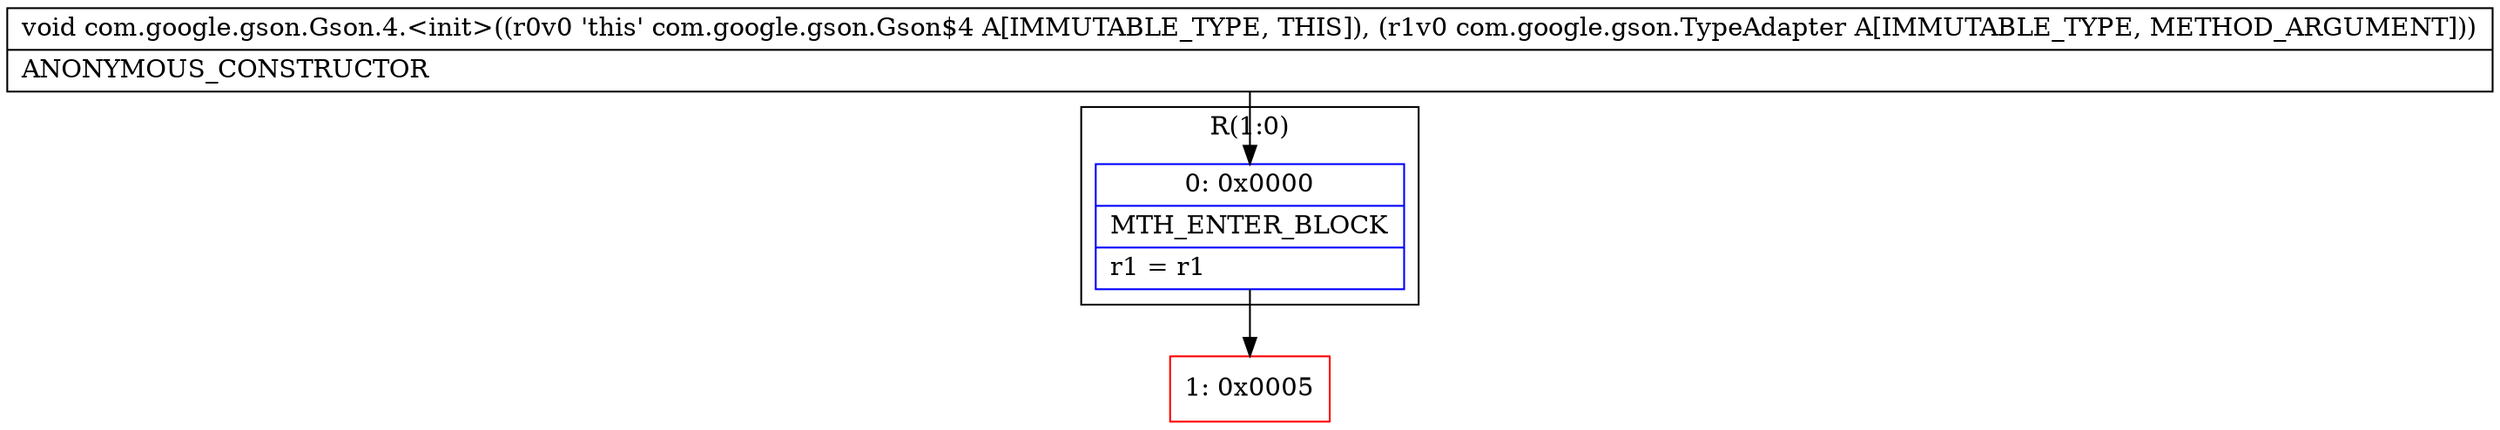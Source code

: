 digraph "CFG forcom.google.gson.Gson.4.\<init\>(Lcom\/google\/gson\/TypeAdapter;)V" {
subgraph cluster_Region_610272517 {
label = "R(1:0)";
node [shape=record,color=blue];
Node_0 [shape=record,label="{0\:\ 0x0000|MTH_ENTER_BLOCK\l|r1 = r1\l}"];
}
Node_1 [shape=record,color=red,label="{1\:\ 0x0005}"];
MethodNode[shape=record,label="{void com.google.gson.Gson.4.\<init\>((r0v0 'this' com.google.gson.Gson$4 A[IMMUTABLE_TYPE, THIS]), (r1v0 com.google.gson.TypeAdapter A[IMMUTABLE_TYPE, METHOD_ARGUMENT]))  | ANONYMOUS_CONSTRUCTOR\l}"];
MethodNode -> Node_0;
Node_0 -> Node_1;
}

